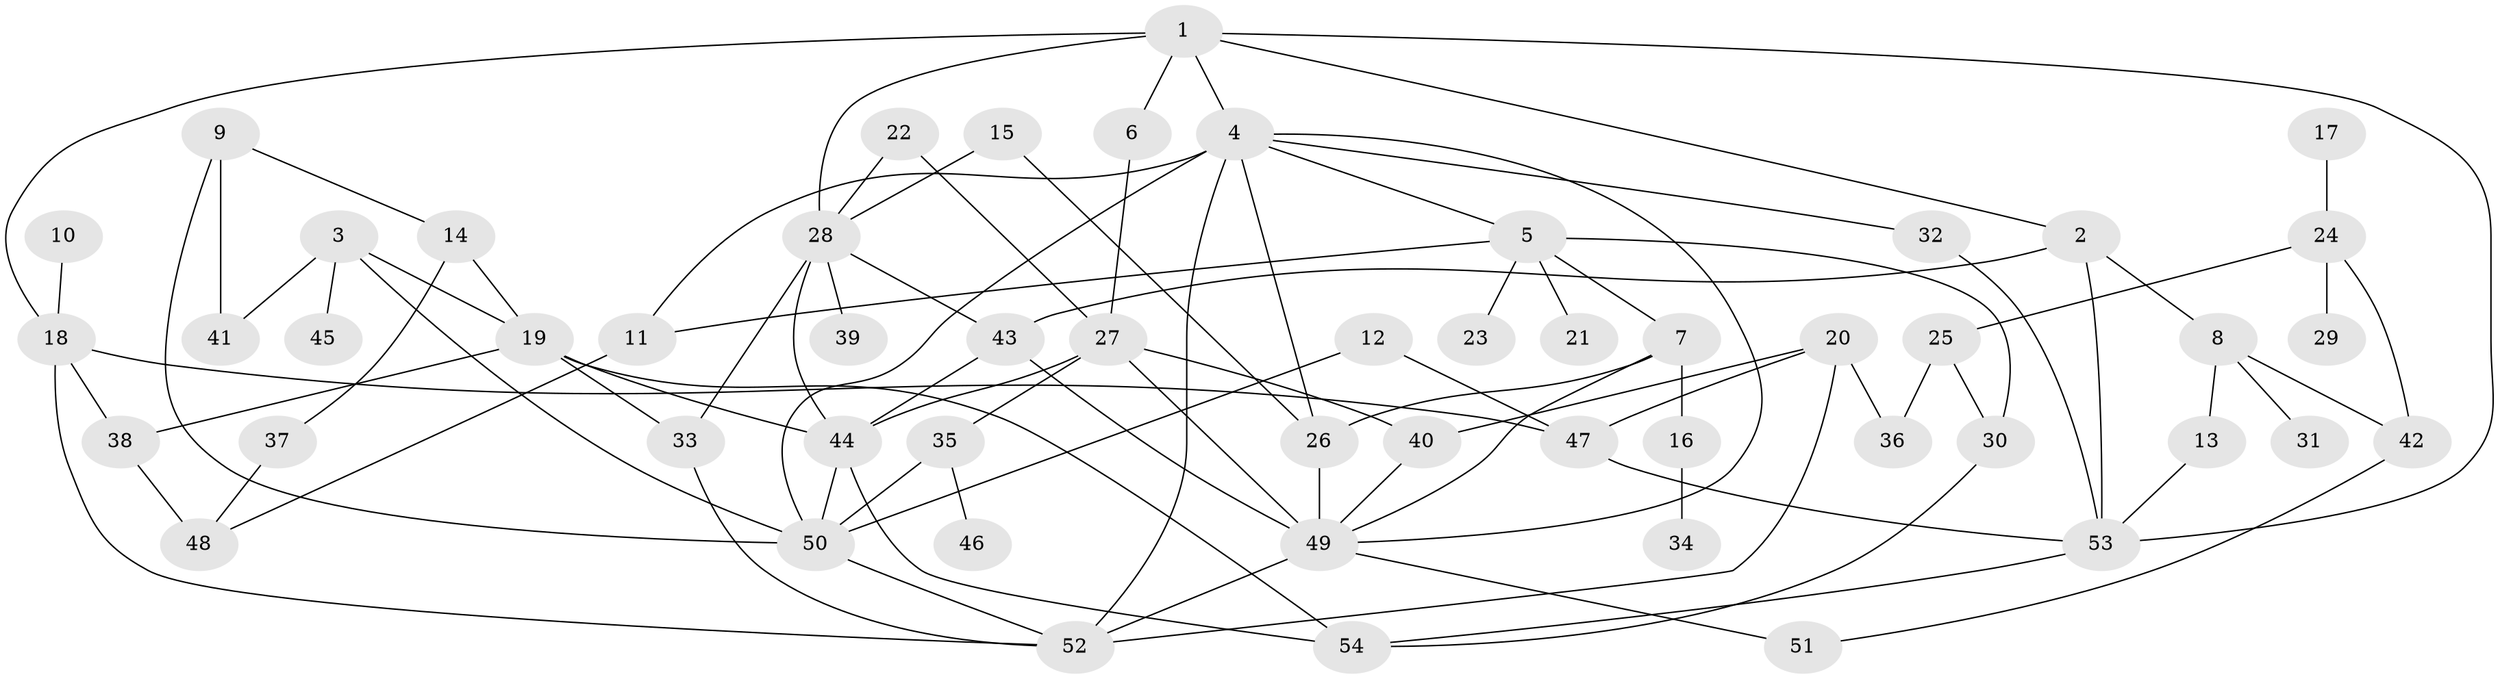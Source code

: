 // original degree distribution, {6: 0.037383177570093455, 5: 0.07476635514018691, 7: 0.028037383177570093, 4: 0.18691588785046728, 2: 0.21495327102803738, 3: 0.17757009345794392, 1: 0.2803738317757009}
// Generated by graph-tools (version 1.1) at 2025/00/03/09/25 03:00:58]
// undirected, 54 vertices, 91 edges
graph export_dot {
graph [start="1"]
  node [color=gray90,style=filled];
  1;
  2;
  3;
  4;
  5;
  6;
  7;
  8;
  9;
  10;
  11;
  12;
  13;
  14;
  15;
  16;
  17;
  18;
  19;
  20;
  21;
  22;
  23;
  24;
  25;
  26;
  27;
  28;
  29;
  30;
  31;
  32;
  33;
  34;
  35;
  36;
  37;
  38;
  39;
  40;
  41;
  42;
  43;
  44;
  45;
  46;
  47;
  48;
  49;
  50;
  51;
  52;
  53;
  54;
  1 -- 2 [weight=1.0];
  1 -- 4 [weight=1.0];
  1 -- 6 [weight=1.0];
  1 -- 18 [weight=1.0];
  1 -- 28 [weight=1.0];
  1 -- 53 [weight=1.0];
  2 -- 8 [weight=1.0];
  2 -- 43 [weight=1.0];
  2 -- 53 [weight=1.0];
  3 -- 19 [weight=1.0];
  3 -- 41 [weight=1.0];
  3 -- 45 [weight=1.0];
  3 -- 50 [weight=1.0];
  4 -- 5 [weight=1.0];
  4 -- 11 [weight=1.0];
  4 -- 26 [weight=1.0];
  4 -- 32 [weight=1.0];
  4 -- 49 [weight=1.0];
  4 -- 50 [weight=1.0];
  4 -- 52 [weight=2.0];
  5 -- 7 [weight=1.0];
  5 -- 11 [weight=1.0];
  5 -- 21 [weight=1.0];
  5 -- 23 [weight=1.0];
  5 -- 30 [weight=1.0];
  6 -- 27 [weight=1.0];
  7 -- 16 [weight=1.0];
  7 -- 26 [weight=1.0];
  7 -- 49 [weight=1.0];
  8 -- 13 [weight=1.0];
  8 -- 31 [weight=1.0];
  8 -- 42 [weight=1.0];
  9 -- 14 [weight=1.0];
  9 -- 41 [weight=1.0];
  9 -- 50 [weight=1.0];
  10 -- 18 [weight=1.0];
  11 -- 48 [weight=1.0];
  12 -- 47 [weight=1.0];
  12 -- 50 [weight=1.0];
  13 -- 53 [weight=1.0];
  14 -- 19 [weight=1.0];
  14 -- 37 [weight=1.0];
  15 -- 26 [weight=1.0];
  15 -- 28 [weight=2.0];
  16 -- 34 [weight=1.0];
  17 -- 24 [weight=1.0];
  18 -- 38 [weight=1.0];
  18 -- 47 [weight=1.0];
  18 -- 52 [weight=2.0];
  19 -- 33 [weight=1.0];
  19 -- 38 [weight=1.0];
  19 -- 44 [weight=1.0];
  19 -- 54 [weight=1.0];
  20 -- 36 [weight=1.0];
  20 -- 40 [weight=1.0];
  20 -- 47 [weight=1.0];
  20 -- 52 [weight=1.0];
  22 -- 27 [weight=1.0];
  22 -- 28 [weight=1.0];
  24 -- 25 [weight=1.0];
  24 -- 29 [weight=1.0];
  24 -- 42 [weight=1.0];
  25 -- 30 [weight=1.0];
  25 -- 36 [weight=1.0];
  26 -- 49 [weight=2.0];
  27 -- 35 [weight=1.0];
  27 -- 40 [weight=1.0];
  27 -- 44 [weight=1.0];
  27 -- 49 [weight=1.0];
  28 -- 33 [weight=1.0];
  28 -- 39 [weight=1.0];
  28 -- 43 [weight=1.0];
  28 -- 44 [weight=1.0];
  30 -- 54 [weight=1.0];
  32 -- 53 [weight=1.0];
  33 -- 52 [weight=1.0];
  35 -- 46 [weight=1.0];
  35 -- 50 [weight=1.0];
  37 -- 48 [weight=1.0];
  38 -- 48 [weight=2.0];
  40 -- 49 [weight=1.0];
  42 -- 51 [weight=1.0];
  43 -- 44 [weight=1.0];
  43 -- 49 [weight=1.0];
  44 -- 50 [weight=1.0];
  44 -- 54 [weight=1.0];
  47 -- 53 [weight=1.0];
  49 -- 51 [weight=1.0];
  49 -- 52 [weight=1.0];
  50 -- 52 [weight=1.0];
  53 -- 54 [weight=1.0];
}
